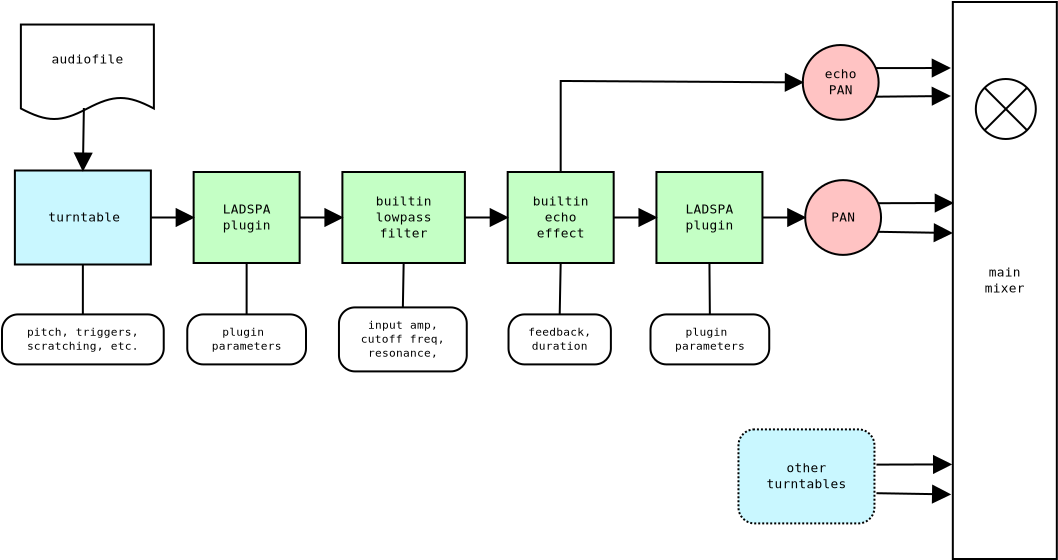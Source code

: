 <?xml version="1.0"?>
<diagram xmlns:dia="http://www.lysator.liu.se/~alla/dia/">
  <diagramdata>
    <attribute name="background">
      <color val="#ffffff"/>
    </attribute>
    <attribute name="paper">
      <composite type="paper">
        <attribute name="name">
          <string>#A4#</string>
        </attribute>
        <attribute name="tmargin">
          <real val="2.82"/>
        </attribute>
        <attribute name="bmargin">
          <real val="2.82"/>
        </attribute>
        <attribute name="lmargin">
          <real val="2.82"/>
        </attribute>
        <attribute name="rmargin">
          <real val="2.82"/>
        </attribute>
        <attribute name="is_portrait">
          <boolean val="true"/>
        </attribute>
        <attribute name="scaling">
          <real val="1"/>
        </attribute>
        <attribute name="fitto">
          <boolean val="false"/>
        </attribute>
      </composite>
    </attribute>
    <attribute name="grid">
      <composite type="grid">
        <attribute name="width_x">
          <real val="1"/>
        </attribute>
        <attribute name="width_y">
          <real val="1"/>
        </attribute>
        <attribute name="visible_x">
          <int val="1"/>
        </attribute>
        <attribute name="visible_y">
          <int val="1"/>
        </attribute>
      </composite>
    </attribute>
    <attribute name="guides">
      <composite type="guides">
        <attribute name="hguides"/>
        <attribute name="vguides"/>
      </composite>
    </attribute>
  </diagramdata>
  <layer name="Background" visible="true">
    <object type="Flowchart - Box" version="0" id="O0">
      <attribute name="obj_pos">
        <point val="4.1,15.425"/>
      </attribute>
      <attribute name="obj_bb">
        <rectangle val="4.05,15.375;10.95,20.175"/>
      </attribute>
      <attribute name="elem_corner">
        <point val="4.1,15.425"/>
      </attribute>
      <attribute name="elem_width">
        <real val="6.8"/>
      </attribute>
      <attribute name="elem_height">
        <real val="4.7"/>
      </attribute>
      <attribute name="border_width">
        <real val="0.1"/>
      </attribute>
      <attribute name="inner_color">
        <color val="#c9f7ff"/>
      </attribute>
      <attribute name="show_background">
        <boolean val="true"/>
      </attribute>
      <attribute name="padding">
        <real val="0.5"/>
      </attribute>
      <attribute name="text">
        <composite type="text">
          <attribute name="string">
            <string>#turntable#</string>
          </attribute>
          <attribute name="font">
            <font name="Courier"/>
          </attribute>
          <attribute name="height">
            <real val="0.8"/>
          </attribute>
          <attribute name="pos">
            <point val="7.5,17.97"/>
          </attribute>
          <attribute name="color">
            <color val="#000000"/>
          </attribute>
          <attribute name="alignment">
            <enum val="1"/>
          </attribute>
        </composite>
      </attribute>
    </object>
    <object type="Flowchart - Document" version="0" id="O1">
      <attribute name="obj_pos">
        <point val="4.4,8.125"/>
      </attribute>
      <attribute name="obj_bb">
        <rectangle val="4.35,8.075;11.1,12.9"/>
      </attribute>
      <attribute name="elem_corner">
        <point val="4.4,8.125"/>
      </attribute>
      <attribute name="elem_width">
        <real val="6.65"/>
      </attribute>
      <attribute name="elem_height">
        <real val="4.725"/>
      </attribute>
      <attribute name="border_width">
        <real val="0.1"/>
      </attribute>
      <attribute name="inner_color">
        <color val="#fcffbd"/>
      </attribute>
      <attribute name="show_background">
        <boolean val="true"/>
      </attribute>
      <attribute name="flip_horizontal">
        <boolean val="false"/>
      </attribute>
      <attribute name="flip_vertical">
        <boolean val="false"/>
      </attribute>
      <attribute name="padding">
        <real val="0.354"/>
      </attribute>
      <attribute name="text">
        <composite type="text">
          <attribute name="string">
            <string>#audiofile#</string>
          </attribute>
          <attribute name="font">
            <font name="Courier"/>
          </attribute>
          <attribute name="height">
            <real val="0.8"/>
          </attribute>
          <attribute name="pos">
            <point val="7.725,10.007"/>
          </attribute>
          <attribute name="color">
            <color val="#000000"/>
          </attribute>
          <attribute name="alignment">
            <enum val="1"/>
          </attribute>
        </composite>
      </attribute>
    </object>
    <object type="Standard - Line" version="0" id="O2">
      <attribute name="obj_pos">
        <point val="7.55,12.3"/>
      </attribute>
      <attribute name="obj_bb">
        <rectangle val="6.65,11.45;8.4,16.275"/>
      </attribute>
      <attribute name="conn_endpoints">
        <point val="7.55,12.3"/>
        <point val="7.5,15.425"/>
      </attribute>
      <attribute name="numcp">
        <int val="1"/>
      </attribute>
      <attribute name="line_width">
        <real val="0.1"/>
      </attribute>
      <attribute name="end_arrow">
        <enum val="3"/>
      </attribute>
      <attribute name="end_arrow_length">
        <real val="0.8"/>
      </attribute>
      <attribute name="end_arrow_width">
        <real val="0.8"/>
      </attribute>
      <connections>
        <connection handle="1" to="O0" connection="2"/>
      </connections>
    </object>
    <object type="Flowchart - Box" version="0" id="O3">
      <attribute name="obj_pos">
        <point val="13.038,15.5"/>
      </attribute>
      <attribute name="obj_bb">
        <rectangle val="12.988,15.45;18.388,20.1"/>
      </attribute>
      <attribute name="elem_corner">
        <point val="13.038,15.5"/>
      </attribute>
      <attribute name="elem_width">
        <real val="5.3"/>
      </attribute>
      <attribute name="elem_height">
        <real val="4.55"/>
      </attribute>
      <attribute name="border_width">
        <real val="0.1"/>
      </attribute>
      <attribute name="inner_color">
        <color val="#c4ffc5"/>
      </attribute>
      <attribute name="show_background">
        <boolean val="true"/>
      </attribute>
      <attribute name="padding">
        <real val="0.5"/>
      </attribute>
      <attribute name="text">
        <composite type="text">
          <attribute name="string">
            <string>#LADSPA
plugin#</string>
          </attribute>
          <attribute name="font">
            <font name="Courier"/>
          </attribute>
          <attribute name="height">
            <real val="0.8"/>
          </attribute>
          <attribute name="pos">
            <point val="15.688,17.57"/>
          </attribute>
          <attribute name="color">
            <color val="#000000"/>
          </attribute>
          <attribute name="alignment">
            <enum val="1"/>
          </attribute>
        </composite>
      </attribute>
    </object>
    <object type="Flowchart - Box" version="0" id="O4">
      <attribute name="obj_pos">
        <point val="20.476,15.5"/>
      </attribute>
      <attribute name="obj_bb">
        <rectangle val="20.426,15.45;26.651,20.1"/>
      </attribute>
      <attribute name="elem_corner">
        <point val="20.476,15.5"/>
      </attribute>
      <attribute name="elem_width">
        <real val="6.125"/>
      </attribute>
      <attribute name="elem_height">
        <real val="4.55"/>
      </attribute>
      <attribute name="border_width">
        <real val="0.1"/>
      </attribute>
      <attribute name="inner_color">
        <color val="#c4ffc5"/>
      </attribute>
      <attribute name="show_background">
        <boolean val="true"/>
      </attribute>
      <attribute name="padding">
        <real val="0.5"/>
      </attribute>
      <attribute name="text">
        <composite type="text">
          <attribute name="string">
            <string>#builtin
lowpass
filter#</string>
          </attribute>
          <attribute name="font">
            <font name="Courier"/>
          </attribute>
          <attribute name="height">
            <real val="0.8"/>
          </attribute>
          <attribute name="pos">
            <point val="23.539,17.17"/>
          </attribute>
          <attribute name="color">
            <color val="#000000"/>
          </attribute>
          <attribute name="alignment">
            <enum val="1"/>
          </attribute>
        </composite>
      </attribute>
    </object>
    <object type="Flowchart - Box" version="0" id="O5">
      <attribute name="obj_pos">
        <point val="36.178,15.5"/>
      </attribute>
      <attribute name="obj_bb">
        <rectangle val="36.128,15.45;41.528,20.1"/>
      </attribute>
      <attribute name="elem_corner">
        <point val="36.178,15.5"/>
      </attribute>
      <attribute name="elem_width">
        <real val="5.3"/>
      </attribute>
      <attribute name="elem_height">
        <real val="4.55"/>
      </attribute>
      <attribute name="border_width">
        <real val="0.1"/>
      </attribute>
      <attribute name="inner_color">
        <color val="#c4ffc5"/>
      </attribute>
      <attribute name="show_background">
        <boolean val="true"/>
      </attribute>
      <attribute name="padding">
        <real val="0.5"/>
      </attribute>
      <attribute name="text">
        <composite type="text">
          <attribute name="string">
            <string>#LADSPA
plugin#</string>
          </attribute>
          <attribute name="font">
            <font name="Courier"/>
          </attribute>
          <attribute name="height">
            <real val="0.8"/>
          </attribute>
          <attribute name="pos">
            <point val="38.828,17.57"/>
          </attribute>
          <attribute name="color">
            <color val="#000000"/>
          </attribute>
          <attribute name="alignment">
            <enum val="1"/>
          </attribute>
        </composite>
      </attribute>
    </object>
    <object type="Flowchart - Box" version="0" id="O6">
      <attribute name="obj_pos">
        <point val="28.74,15.5"/>
      </attribute>
      <attribute name="obj_bb">
        <rectangle val="28.69,15.45;34.09,20.1"/>
      </attribute>
      <attribute name="elem_corner">
        <point val="28.74,15.5"/>
      </attribute>
      <attribute name="elem_width">
        <real val="5.3"/>
      </attribute>
      <attribute name="elem_height">
        <real val="4.55"/>
      </attribute>
      <attribute name="border_width">
        <real val="0.1"/>
      </attribute>
      <attribute name="inner_color">
        <color val="#c4ffc5"/>
      </attribute>
      <attribute name="show_background">
        <boolean val="true"/>
      </attribute>
      <attribute name="padding">
        <real val="0.5"/>
      </attribute>
      <attribute name="text">
        <composite type="text">
          <attribute name="string">
            <string>#builtin
echo
effect#</string>
          </attribute>
          <attribute name="font">
            <font name="Courier"/>
          </attribute>
          <attribute name="height">
            <real val="0.8"/>
          </attribute>
          <attribute name="pos">
            <point val="31.39,17.17"/>
          </attribute>
          <attribute name="color">
            <color val="#000000"/>
          </attribute>
          <attribute name="alignment">
            <enum val="1"/>
          </attribute>
        </composite>
      </attribute>
    </object>
    <object type="Flowchart - Box" version="0" id="O7">
      <attribute name="obj_pos">
        <point val="50.997,7"/>
      </attribute>
      <attribute name="obj_bb">
        <rectangle val="50.947,6.95;56.247,34.9"/>
      </attribute>
      <attribute name="elem_corner">
        <point val="50.997,7"/>
      </attribute>
      <attribute name="elem_width">
        <real val="5.2"/>
      </attribute>
      <attribute name="elem_height">
        <real val="27.85"/>
      </attribute>
      <attribute name="show_background">
        <boolean val="true"/>
      </attribute>
      <attribute name="padding">
        <real val="0.5"/>
      </attribute>
      <attribute name="text">
        <composite type="text">
          <attribute name="string">
            <string>#main
mixer#</string>
          </attribute>
          <attribute name="font">
            <font name="Courier"/>
          </attribute>
          <attribute name="height">
            <real val="0.8"/>
          </attribute>
          <attribute name="pos">
            <point val="53.597,20.72"/>
          </attribute>
          <attribute name="color">
            <color val="#000000"/>
          </attribute>
          <attribute name="alignment">
            <enum val="1"/>
          </attribute>
        </composite>
      </attribute>
    </object>
    <object type="Flowchart - Summing Junction" version="0" id="O8">
      <attribute name="obj_pos">
        <point val="52.147,10.85"/>
      </attribute>
      <attribute name="obj_bb">
        <rectangle val="52.097,10.8;55.197,13.9"/>
      </attribute>
      <attribute name="elem_corner">
        <point val="52.147,10.85"/>
      </attribute>
      <attribute name="elem_width">
        <real val="3"/>
      </attribute>
      <attribute name="elem_height">
        <real val="3"/>
      </attribute>
      <attribute name="show_background">
        <boolean val="true"/>
      </attribute>
      <attribute name="flip_horizontal">
        <boolean val="false"/>
      </attribute>
      <attribute name="flip_vertical">
        <boolean val="false"/>
      </attribute>
      <attribute name="padding">
        <real val="0.354"/>
      </attribute>
    </object>
    <object type="Flowchart - Ellipse" version="0" id="O9">
      <attribute name="obj_pos">
        <point val="43.495,9.151"/>
      </attribute>
      <attribute name="obj_bb">
        <rectangle val="43.445,9.101;47.337,12.939"/>
      </attribute>
      <attribute name="elem_corner">
        <point val="43.495,9.151"/>
      </attribute>
      <attribute name="elem_width">
        <real val="3.792"/>
      </attribute>
      <attribute name="elem_height">
        <real val="3.739"/>
      </attribute>
      <attribute name="border_width">
        <real val="0.1"/>
      </attribute>
      <attribute name="inner_color">
        <color val="#ffc3c3"/>
      </attribute>
      <attribute name="show_background">
        <boolean val="true"/>
      </attribute>
      <attribute name="padding">
        <real val="0.354"/>
      </attribute>
      <attribute name="text">
        <composite type="text">
          <attribute name="string">
            <string>#echo
PAN#</string>
          </attribute>
          <attribute name="font">
            <font name="Courier"/>
          </attribute>
          <attribute name="height">
            <real val="0.8"/>
          </attribute>
          <attribute name="pos">
            <point val="45.391,10.815"/>
          </attribute>
          <attribute name="color">
            <color val="#000000"/>
          </attribute>
          <attribute name="alignment">
            <enum val="1"/>
          </attribute>
        </composite>
      </attribute>
    </object>
    <object type="Flowchart - Ellipse" version="0" id="O10">
      <attribute name="obj_pos">
        <point val="43.616,15.906"/>
      </attribute>
      <attribute name="obj_bb">
        <rectangle val="43.566,15.856;47.458,19.694"/>
      </attribute>
      <attribute name="elem_corner">
        <point val="43.616,15.906"/>
      </attribute>
      <attribute name="elem_width">
        <real val="3.792"/>
      </attribute>
      <attribute name="elem_height">
        <real val="3.739"/>
      </attribute>
      <attribute name="border_width">
        <real val="0.1"/>
      </attribute>
      <attribute name="inner_color">
        <color val="#ffc3c3"/>
      </attribute>
      <attribute name="show_background">
        <boolean val="true"/>
      </attribute>
      <attribute name="padding">
        <real val="0.354"/>
      </attribute>
      <attribute name="text">
        <composite type="text">
          <attribute name="string">
            <string>#PAN#</string>
          </attribute>
          <attribute name="font">
            <font name="Courier"/>
          </attribute>
          <attribute name="height">
            <real val="0.8"/>
          </attribute>
          <attribute name="pos">
            <point val="45.512,17.97"/>
          </attribute>
          <attribute name="color">
            <color val="#000000"/>
          </attribute>
          <attribute name="alignment">
            <enum val="1"/>
          </attribute>
        </composite>
      </attribute>
    </object>
    <object type="Standard - Line" version="0" id="O11">
      <attribute name="obj_pos">
        <point val="10.9,17.775"/>
      </attribute>
      <attribute name="obj_bb">
        <rectangle val="10.05,16.925;13.888,18.625"/>
      </attribute>
      <attribute name="conn_endpoints">
        <point val="10.9,17.775"/>
        <point val="13.038,17.775"/>
      </attribute>
      <attribute name="numcp">
        <int val="1"/>
      </attribute>
      <attribute name="line_width">
        <real val="0.1"/>
      </attribute>
      <attribute name="end_arrow">
        <enum val="3"/>
      </attribute>
      <attribute name="end_arrow_length">
        <real val="0.8"/>
      </attribute>
      <attribute name="end_arrow_width">
        <real val="0.8"/>
      </attribute>
      <connections>
        <connection handle="0" to="O0" connection="8"/>
        <connection handle="1" to="O3" connection="7"/>
      </connections>
    </object>
    <object type="Standard - Line" version="0" id="O12">
      <attribute name="obj_pos">
        <point val="18.338,17.775"/>
      </attribute>
      <attribute name="obj_bb">
        <rectangle val="17.488,16.925;21.326,18.625"/>
      </attribute>
      <attribute name="conn_endpoints">
        <point val="18.338,17.775"/>
        <point val="20.476,17.775"/>
      </attribute>
      <attribute name="numcp">
        <int val="1"/>
      </attribute>
      <attribute name="line_width">
        <real val="0.1"/>
      </attribute>
      <attribute name="end_arrow">
        <enum val="3"/>
      </attribute>
      <attribute name="end_arrow_length">
        <real val="0.8"/>
      </attribute>
      <attribute name="end_arrow_width">
        <real val="0.8"/>
      </attribute>
      <connections>
        <connection handle="0" to="O3" connection="8"/>
        <connection handle="1" to="O4" connection="7"/>
      </connections>
    </object>
    <object type="Standard - Line" version="0" id="O13">
      <attribute name="obj_pos">
        <point val="26.601,17.775"/>
      </attribute>
      <attribute name="obj_bb">
        <rectangle val="25.751,16.925;29.59,18.625"/>
      </attribute>
      <attribute name="conn_endpoints">
        <point val="26.601,17.775"/>
        <point val="28.74,17.775"/>
      </attribute>
      <attribute name="numcp">
        <int val="1"/>
      </attribute>
      <attribute name="line_width">
        <real val="0.1"/>
      </attribute>
      <attribute name="end_arrow">
        <enum val="3"/>
      </attribute>
      <attribute name="end_arrow_length">
        <real val="0.8"/>
      </attribute>
      <attribute name="end_arrow_width">
        <real val="0.8"/>
      </attribute>
      <connections>
        <connection handle="0" to="O4" connection="8"/>
        <connection handle="1" to="O6" connection="7"/>
      </connections>
    </object>
    <object type="Standard - Line" version="0" id="O14">
      <attribute name="obj_pos">
        <point val="34.04,17.775"/>
      </attribute>
      <attribute name="obj_bb">
        <rectangle val="33.19,16.925;37.028,18.625"/>
      </attribute>
      <attribute name="conn_endpoints">
        <point val="34.04,17.775"/>
        <point val="36.178,17.775"/>
      </attribute>
      <attribute name="numcp">
        <int val="1"/>
      </attribute>
      <attribute name="line_width">
        <real val="0.1"/>
      </attribute>
      <attribute name="end_arrow">
        <enum val="3"/>
      </attribute>
      <attribute name="end_arrow_length">
        <real val="0.8"/>
      </attribute>
      <attribute name="end_arrow_width">
        <real val="0.8"/>
      </attribute>
      <connections>
        <connection handle="0" to="O6" connection="8"/>
        <connection handle="1" to="O5" connection="7"/>
      </connections>
    </object>
    <object type="Standard - Line" version="0" id="O15">
      <attribute name="obj_pos">
        <point val="41.478,17.775"/>
      </attribute>
      <attribute name="obj_bb">
        <rectangle val="40.628,16.925;44.466,18.625"/>
      </attribute>
      <attribute name="conn_endpoints">
        <point val="41.478,17.775"/>
        <point val="43.616,17.775"/>
      </attribute>
      <attribute name="numcp">
        <int val="1"/>
      </attribute>
      <attribute name="line_width">
        <real val="0.1"/>
      </attribute>
      <attribute name="end_arrow">
        <enum val="3"/>
      </attribute>
      <attribute name="end_arrow_length">
        <real val="0.8"/>
      </attribute>
      <attribute name="end_arrow_width">
        <real val="0.8"/>
      </attribute>
      <connections>
        <connection handle="0" to="O5" connection="8"/>
        <connection handle="1" to="O10" connection="8"/>
      </connections>
    </object>
    <object type="Standard - Line" version="0" id="O16">
      <attribute name="obj_pos">
        <point val="47.264,17.06"/>
      </attribute>
      <attribute name="obj_bb">
        <rectangle val="46.414,16.2;51.841,17.91"/>
      </attribute>
      <attribute name="conn_endpoints">
        <point val="47.264,17.06"/>
        <point val="50.991,17.05"/>
      </attribute>
      <attribute name="numcp">
        <int val="1"/>
      </attribute>
      <attribute name="line_width">
        <real val="0.1"/>
      </attribute>
      <attribute name="end_arrow">
        <enum val="3"/>
      </attribute>
      <attribute name="end_arrow_length">
        <real val="0.8"/>
      </attribute>
      <attribute name="end_arrow_width">
        <real val="0.8"/>
      </attribute>
      <connections>
        <connection handle="0" to="O10" connection="1"/>
      </connections>
    </object>
    <object type="Standard - Line" version="0" id="O17">
      <attribute name="obj_pos">
        <point val="47.264,18.49"/>
      </attribute>
      <attribute name="obj_bb">
        <rectangle val="46.414,17.64;51.791,19.4"/>
      </attribute>
      <attribute name="conn_endpoints">
        <point val="47.264,18.49"/>
        <point val="50.941,18.55"/>
      </attribute>
      <attribute name="numcp">
        <int val="1"/>
      </attribute>
      <attribute name="line_width">
        <real val="0.1"/>
      </attribute>
      <attribute name="end_arrow">
        <enum val="3"/>
      </attribute>
      <attribute name="end_arrow_length">
        <real val="0.8"/>
      </attribute>
      <attribute name="end_arrow_width">
        <real val="0.8"/>
      </attribute>
      <connections>
        <connection handle="0" to="O10" connection="15"/>
      </connections>
    </object>
    <object type="Standard - PolyLine" version="0" id="O18">
      <attribute name="obj_pos">
        <point val="31.39,15.5"/>
      </attribute>
      <attribute name="obj_bb">
        <rectangle val="30.54,10.1;44.345,16.35"/>
      </attribute>
      <attribute name="poly_points">
        <point val="31.39,15.5"/>
        <point val="31.391,10.95"/>
        <point val="43.495,11.02"/>
      </attribute>
      <attribute name="line_width">
        <real val="0.1"/>
      </attribute>
      <attribute name="end_arrow">
        <enum val="3"/>
      </attribute>
      <attribute name="end_arrow_length">
        <real val="0.8"/>
      </attribute>
      <attribute name="end_arrow_width">
        <real val="0.8"/>
      </attribute>
      <connections>
        <connection handle="0" to="O6" connection="2"/>
        <connection handle="2" to="O9" connection="8"/>
      </connections>
    </object>
    <object type="Standard - Line" version="0" id="O19">
      <attribute name="obj_pos">
        <point val="47.143,10.305"/>
      </attribute>
      <attribute name="obj_bb">
        <rectangle val="46.293,9.45;51.691,11.155"/>
      </attribute>
      <attribute name="conn_endpoints">
        <point val="47.143,10.305"/>
        <point val="50.841,10.3"/>
      </attribute>
      <attribute name="numcp">
        <int val="1"/>
      </attribute>
      <attribute name="line_width">
        <real val="0.1"/>
      </attribute>
      <attribute name="end_arrow">
        <enum val="3"/>
      </attribute>
      <attribute name="end_arrow_length">
        <real val="0.8"/>
      </attribute>
      <attribute name="end_arrow_width">
        <real val="0.8"/>
      </attribute>
      <connections>
        <connection handle="0" to="O9" connection="1"/>
      </connections>
    </object>
    <object type="Standard - Line" version="0" id="O20">
      <attribute name="obj_pos">
        <point val="47.143,11.735"/>
      </attribute>
      <attribute name="obj_bb">
        <rectangle val="46.293,10.85;51.691,12.585"/>
      </attribute>
      <attribute name="conn_endpoints">
        <point val="47.143,11.735"/>
        <point val="50.841,11.7"/>
      </attribute>
      <attribute name="numcp">
        <int val="1"/>
      </attribute>
      <attribute name="line_width">
        <real val="0.1"/>
      </attribute>
      <attribute name="end_arrow">
        <enum val="3"/>
      </attribute>
      <attribute name="end_arrow_length">
        <real val="0.8"/>
      </attribute>
      <attribute name="end_arrow_width">
        <real val="0.8"/>
      </attribute>
      <connections>
        <connection handle="0" to="O9" connection="15"/>
      </connections>
    </object>
    <object type="Flowchart - Box" version="0" id="O21">
      <attribute name="obj_pos">
        <point val="3.456,22.62"/>
      </attribute>
      <attribute name="obj_bb">
        <rectangle val="3.406,22.57;11.593,25.17"/>
      </attribute>
      <attribute name="elem_corner">
        <point val="3.456,22.62"/>
      </attribute>
      <attribute name="elem_width">
        <real val="8.087"/>
      </attribute>
      <attribute name="elem_height">
        <real val="2.5"/>
      </attribute>
      <attribute name="border_width">
        <real val="0.1"/>
      </attribute>
      <attribute name="show_background">
        <boolean val="true"/>
      </attribute>
      <attribute name="corner_radius">
        <real val="0.8"/>
      </attribute>
      <attribute name="padding">
        <real val="0.5"/>
      </attribute>
      <attribute name="text">
        <composite type="text">
          <attribute name="string">
            <string>#pitch, triggers,
scratching, etc.#</string>
          </attribute>
          <attribute name="font">
            <font name="Courier"/>
          </attribute>
          <attribute name="height">
            <real val="0.7"/>
          </attribute>
          <attribute name="pos">
            <point val="7.499,23.69"/>
          </attribute>
          <attribute name="color">
            <color val="#000000"/>
          </attribute>
          <attribute name="alignment">
            <enum val="1"/>
          </attribute>
        </composite>
      </attribute>
    </object>
    <object type="Flowchart - Box" version="0" id="O22">
      <attribute name="obj_pos">
        <point val="12.719,22.62"/>
      </attribute>
      <attribute name="obj_bb">
        <rectangle val="12.668,22.57;18.706,25.17"/>
      </attribute>
      <attribute name="elem_corner">
        <point val="12.719,22.62"/>
      </attribute>
      <attribute name="elem_width">
        <real val="5.937"/>
      </attribute>
      <attribute name="elem_height">
        <real val="2.5"/>
      </attribute>
      <attribute name="border_width">
        <real val="0.1"/>
      </attribute>
      <attribute name="show_background">
        <boolean val="true"/>
      </attribute>
      <attribute name="corner_radius">
        <real val="0.8"/>
      </attribute>
      <attribute name="padding">
        <real val="0.5"/>
      </attribute>
      <attribute name="text">
        <composite type="text">
          <attribute name="string">
            <string>#plugin 
parameters#</string>
          </attribute>
          <attribute name="font">
            <font name="Courier"/>
          </attribute>
          <attribute name="height">
            <real val="0.7"/>
          </attribute>
          <attribute name="pos">
            <point val="15.687,23.69"/>
          </attribute>
          <attribute name="color">
            <color val="#000000"/>
          </attribute>
          <attribute name="alignment">
            <enum val="1"/>
          </attribute>
        </composite>
      </attribute>
    </object>
    <object type="Flowchart - Box" version="0" id="O23">
      <attribute name="obj_pos">
        <point val="35.881,22.62"/>
      </attribute>
      <attribute name="obj_bb">
        <rectangle val="35.831,22.57;41.868,25.17"/>
      </attribute>
      <attribute name="elem_corner">
        <point val="35.881,22.62"/>
      </attribute>
      <attribute name="elem_width">
        <real val="5.937"/>
      </attribute>
      <attribute name="elem_height">
        <real val="2.5"/>
      </attribute>
      <attribute name="border_width">
        <real val="0.1"/>
      </attribute>
      <attribute name="show_background">
        <boolean val="true"/>
      </attribute>
      <attribute name="corner_radius">
        <real val="0.8"/>
      </attribute>
      <attribute name="padding">
        <real val="0.5"/>
      </attribute>
      <attribute name="text">
        <composite type="text">
          <attribute name="string">
            <string>#plugin 
parameters#</string>
          </attribute>
          <attribute name="font">
            <font name="Courier"/>
          </attribute>
          <attribute name="height">
            <real val="0.7"/>
          </attribute>
          <attribute name="pos">
            <point val="38.849,23.69"/>
          </attribute>
          <attribute name="color">
            <color val="#000000"/>
          </attribute>
          <attribute name="alignment">
            <enum val="1"/>
          </attribute>
        </composite>
      </attribute>
    </object>
    <object type="Flowchart - Box" version="0" id="O24">
      <attribute name="obj_pos">
        <point val="20.304,22.27"/>
      </attribute>
      <attribute name="obj_bb">
        <rectangle val="20.254,22.22;26.744,25.52"/>
      </attribute>
      <attribute name="elem_corner">
        <point val="20.304,22.27"/>
      </attribute>
      <attribute name="elem_width">
        <real val="6.39"/>
      </attribute>
      <attribute name="elem_height">
        <real val="3.2"/>
      </attribute>
      <attribute name="border_width">
        <real val="0.1"/>
      </attribute>
      <attribute name="show_background">
        <boolean val="true"/>
      </attribute>
      <attribute name="corner_radius">
        <real val="0.8"/>
      </attribute>
      <attribute name="padding">
        <real val="0.5"/>
      </attribute>
      <attribute name="text">
        <composite type="text">
          <attribute name="string">
            <string>#input amp,
cutoff freq,
resonance,#</string>
          </attribute>
          <attribute name="font">
            <font name="Courier"/>
          </attribute>
          <attribute name="height">
            <real val="0.7"/>
          </attribute>
          <attribute name="pos">
            <point val="23.499,23.34"/>
          </attribute>
          <attribute name="color">
            <color val="#000000"/>
          </attribute>
          <attribute name="alignment">
            <enum val="1"/>
          </attribute>
        </composite>
      </attribute>
    </object>
    <object type="Flowchart - Box" version="0" id="O25">
      <attribute name="obj_pos">
        <point val="28.782,22.62"/>
      </attribute>
      <attribute name="obj_bb">
        <rectangle val="28.732,22.57;33.95,25.17"/>
      </attribute>
      <attribute name="elem_corner">
        <point val="28.782,22.62"/>
      </attribute>
      <attribute name="elem_width">
        <real val="5.118"/>
      </attribute>
      <attribute name="elem_height">
        <real val="2.5"/>
      </attribute>
      <attribute name="border_width">
        <real val="0.1"/>
      </attribute>
      <attribute name="show_background">
        <boolean val="true"/>
      </attribute>
      <attribute name="corner_radius">
        <real val="0.8"/>
      </attribute>
      <attribute name="padding">
        <real val="0.5"/>
      </attribute>
      <attribute name="text">
        <composite type="text">
          <attribute name="string">
            <string>#feedback,
duration#</string>
          </attribute>
          <attribute name="font">
            <font name="Courier"/>
          </attribute>
          <attribute name="height">
            <real val="0.7"/>
          </attribute>
          <attribute name="pos">
            <point val="31.341,23.69"/>
          </attribute>
          <attribute name="color">
            <color val="#000000"/>
          </attribute>
          <attribute name="alignment">
            <enum val="1"/>
          </attribute>
        </composite>
      </attribute>
    </object>
    <object type="Standard - Line" version="0" id="O26">
      <attribute name="obj_pos">
        <point val="7.5,20.125"/>
      </attribute>
      <attribute name="obj_bb">
        <rectangle val="7.449,20.075;7.55,22.67"/>
      </attribute>
      <attribute name="conn_endpoints">
        <point val="7.5,20.125"/>
        <point val="7.499,22.62"/>
      </attribute>
      <attribute name="numcp">
        <int val="1"/>
      </attribute>
      <connections>
        <connection handle="0" to="O0" connection="13"/>
        <connection handle="1" to="O21" connection="2"/>
      </connections>
    </object>
    <object type="Standard - Line" version="0" id="O27">
      <attribute name="obj_pos">
        <point val="15.688,20.05"/>
      </attribute>
      <attribute name="obj_bb">
        <rectangle val="15.637,20;15.738,22.67"/>
      </attribute>
      <attribute name="conn_endpoints">
        <point val="15.688,20.05"/>
        <point val="15.687,22.62"/>
      </attribute>
      <attribute name="numcp">
        <int val="1"/>
      </attribute>
      <connections>
        <connection handle="0" to="O3" connection="13"/>
        <connection handle="1" to="O22" connection="2"/>
      </connections>
    </object>
    <object type="Standard - Line" version="0" id="O28">
      <attribute name="obj_pos">
        <point val="23.539,20.05"/>
      </attribute>
      <attribute name="obj_bb">
        <rectangle val="23.449,20;23.589,22.32"/>
      </attribute>
      <attribute name="conn_endpoints">
        <point val="23.539,20.05"/>
        <point val="23.499,22.27"/>
      </attribute>
      <attribute name="numcp">
        <int val="1"/>
      </attribute>
      <connections>
        <connection handle="0" to="O4" connection="13"/>
        <connection handle="1" to="O24" connection="2"/>
      </connections>
    </object>
    <object type="Standard - Line" version="0" id="O29">
      <attribute name="obj_pos">
        <point val="31.39,20.05"/>
      </attribute>
      <attribute name="obj_bb">
        <rectangle val="31.291,20;31.44,22.67"/>
      </attribute>
      <attribute name="conn_endpoints">
        <point val="31.39,20.05"/>
        <point val="31.341,22.62"/>
      </attribute>
      <attribute name="numcp">
        <int val="1"/>
      </attribute>
      <connections>
        <connection handle="0" to="O6" connection="13"/>
        <connection handle="1" to="O25" connection="2"/>
      </connections>
    </object>
    <object type="Standard - Line" version="0" id="O30">
      <attribute name="obj_pos">
        <point val="38.828,20.05"/>
      </attribute>
      <attribute name="obj_bb">
        <rectangle val="38.778,20;38.899,22.67"/>
      </attribute>
      <attribute name="conn_endpoints">
        <point val="38.828,20.05"/>
        <point val="38.849,22.62"/>
      </attribute>
      <attribute name="numcp">
        <int val="1"/>
      </attribute>
      <connections>
        <connection handle="0" to="O5" connection="13"/>
        <connection handle="1" to="O23" connection="2"/>
      </connections>
    </object>
    <object type="Standard - Line" version="0" id="O31">
      <attribute name="obj_pos">
        <point val="47.179,30.13"/>
      </attribute>
      <attribute name="obj_bb">
        <rectangle val="46.329,29.27;51.756,30.98"/>
      </attribute>
      <attribute name="conn_endpoints">
        <point val="47.179,30.13"/>
        <point val="50.906,30.12"/>
      </attribute>
      <attribute name="numcp">
        <int val="1"/>
      </attribute>
      <attribute name="line_width">
        <real val="0.1"/>
      </attribute>
      <attribute name="end_arrow">
        <enum val="3"/>
      </attribute>
      <attribute name="end_arrow_length">
        <real val="0.8"/>
      </attribute>
      <attribute name="end_arrow_width">
        <real val="0.8"/>
      </attribute>
    </object>
    <object type="Standard - Line" version="0" id="O32">
      <attribute name="obj_pos">
        <point val="47.179,31.56"/>
      </attribute>
      <attribute name="obj_bb">
        <rectangle val="46.329,30.71;51.706,32.47"/>
      </attribute>
      <attribute name="conn_endpoints">
        <point val="47.179,31.56"/>
        <point val="50.856,31.62"/>
      </attribute>
      <attribute name="numcp">
        <int val="1"/>
      </attribute>
      <attribute name="line_width">
        <real val="0.1"/>
      </attribute>
      <attribute name="end_arrow">
        <enum val="3"/>
      </attribute>
      <attribute name="end_arrow_length">
        <real val="0.8"/>
      </attribute>
      <attribute name="end_arrow_width">
        <real val="0.8"/>
      </attribute>
    </object>
    <object type="Flowchart - Box" version="0" id="O33">
      <attribute name="obj_pos">
        <point val="40.279,28.37"/>
      </attribute>
      <attribute name="obj_bb">
        <rectangle val="40.229,28.32;47.129,33.12"/>
      </attribute>
      <attribute name="elem_corner">
        <point val="40.279,28.37"/>
      </attribute>
      <attribute name="elem_width">
        <real val="6.8"/>
      </attribute>
      <attribute name="elem_height">
        <real val="4.7"/>
      </attribute>
      <attribute name="border_width">
        <real val="0.1"/>
      </attribute>
      <attribute name="inner_color">
        <color val="#c9f7ff"/>
      </attribute>
      <attribute name="show_background">
        <boolean val="true"/>
      </attribute>
      <attribute name="line_style">
        <enum val="4"/>
      </attribute>
      <attribute name="corner_radius">
        <real val="0.8"/>
      </attribute>
      <attribute name="padding">
        <real val="0.5"/>
      </attribute>
      <attribute name="text">
        <composite type="text">
          <attribute name="string">
            <string>#other
turntables#</string>
          </attribute>
          <attribute name="font">
            <font name="Courier"/>
          </attribute>
          <attribute name="height">
            <real val="0.8"/>
          </attribute>
          <attribute name="pos">
            <point val="43.679,30.515"/>
          </attribute>
          <attribute name="color">
            <color val="#000000"/>
          </attribute>
          <attribute name="alignment">
            <enum val="1"/>
          </attribute>
        </composite>
      </attribute>
    </object>
  </layer>
</diagram>
